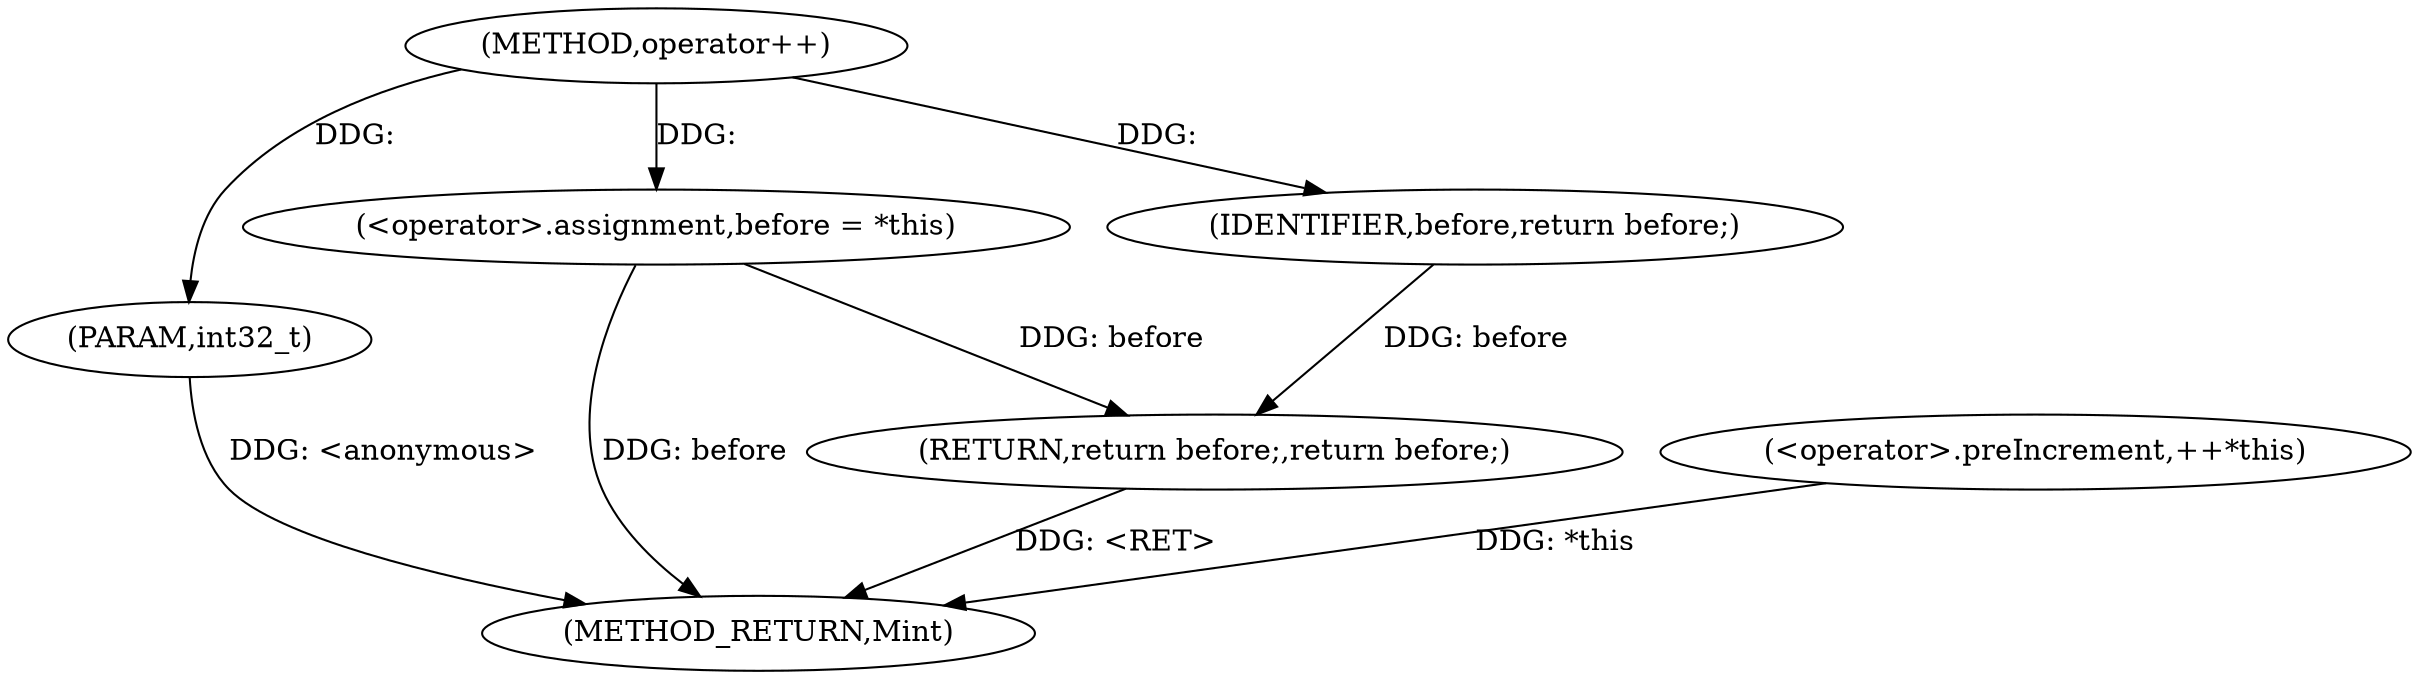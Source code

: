digraph "operator++" {  
"1001029" [label = "(METHOD,operator++)" ]
"1001042" [label = "(METHOD_RETURN,Mint)" ]
"1001030" [label = "(PARAM,int32_t)" ]
"1001033" [label = "(<operator>.assignment,before = *this)" ]
"1001037" [label = "(<operator>.preIncrement,++*this)" ]
"1001040" [label = "(RETURN,return before;,return before;)" ]
"1001041" [label = "(IDENTIFIER,before,return before;)" ]
  "1001040" -> "1001042"  [ label = "DDG: <RET>"] 
  "1001030" -> "1001042"  [ label = "DDG: <anonymous>"] 
  "1001033" -> "1001042"  [ label = "DDG: before"] 
  "1001037" -> "1001042"  [ label = "DDG: *this"] 
  "1001029" -> "1001030"  [ label = "DDG: "] 
  "1001041" -> "1001040"  [ label = "DDG: before"] 
  "1001033" -> "1001040"  [ label = "DDG: before"] 
  "1001029" -> "1001033"  [ label = "DDG: "] 
  "1001029" -> "1001041"  [ label = "DDG: "] 
}
